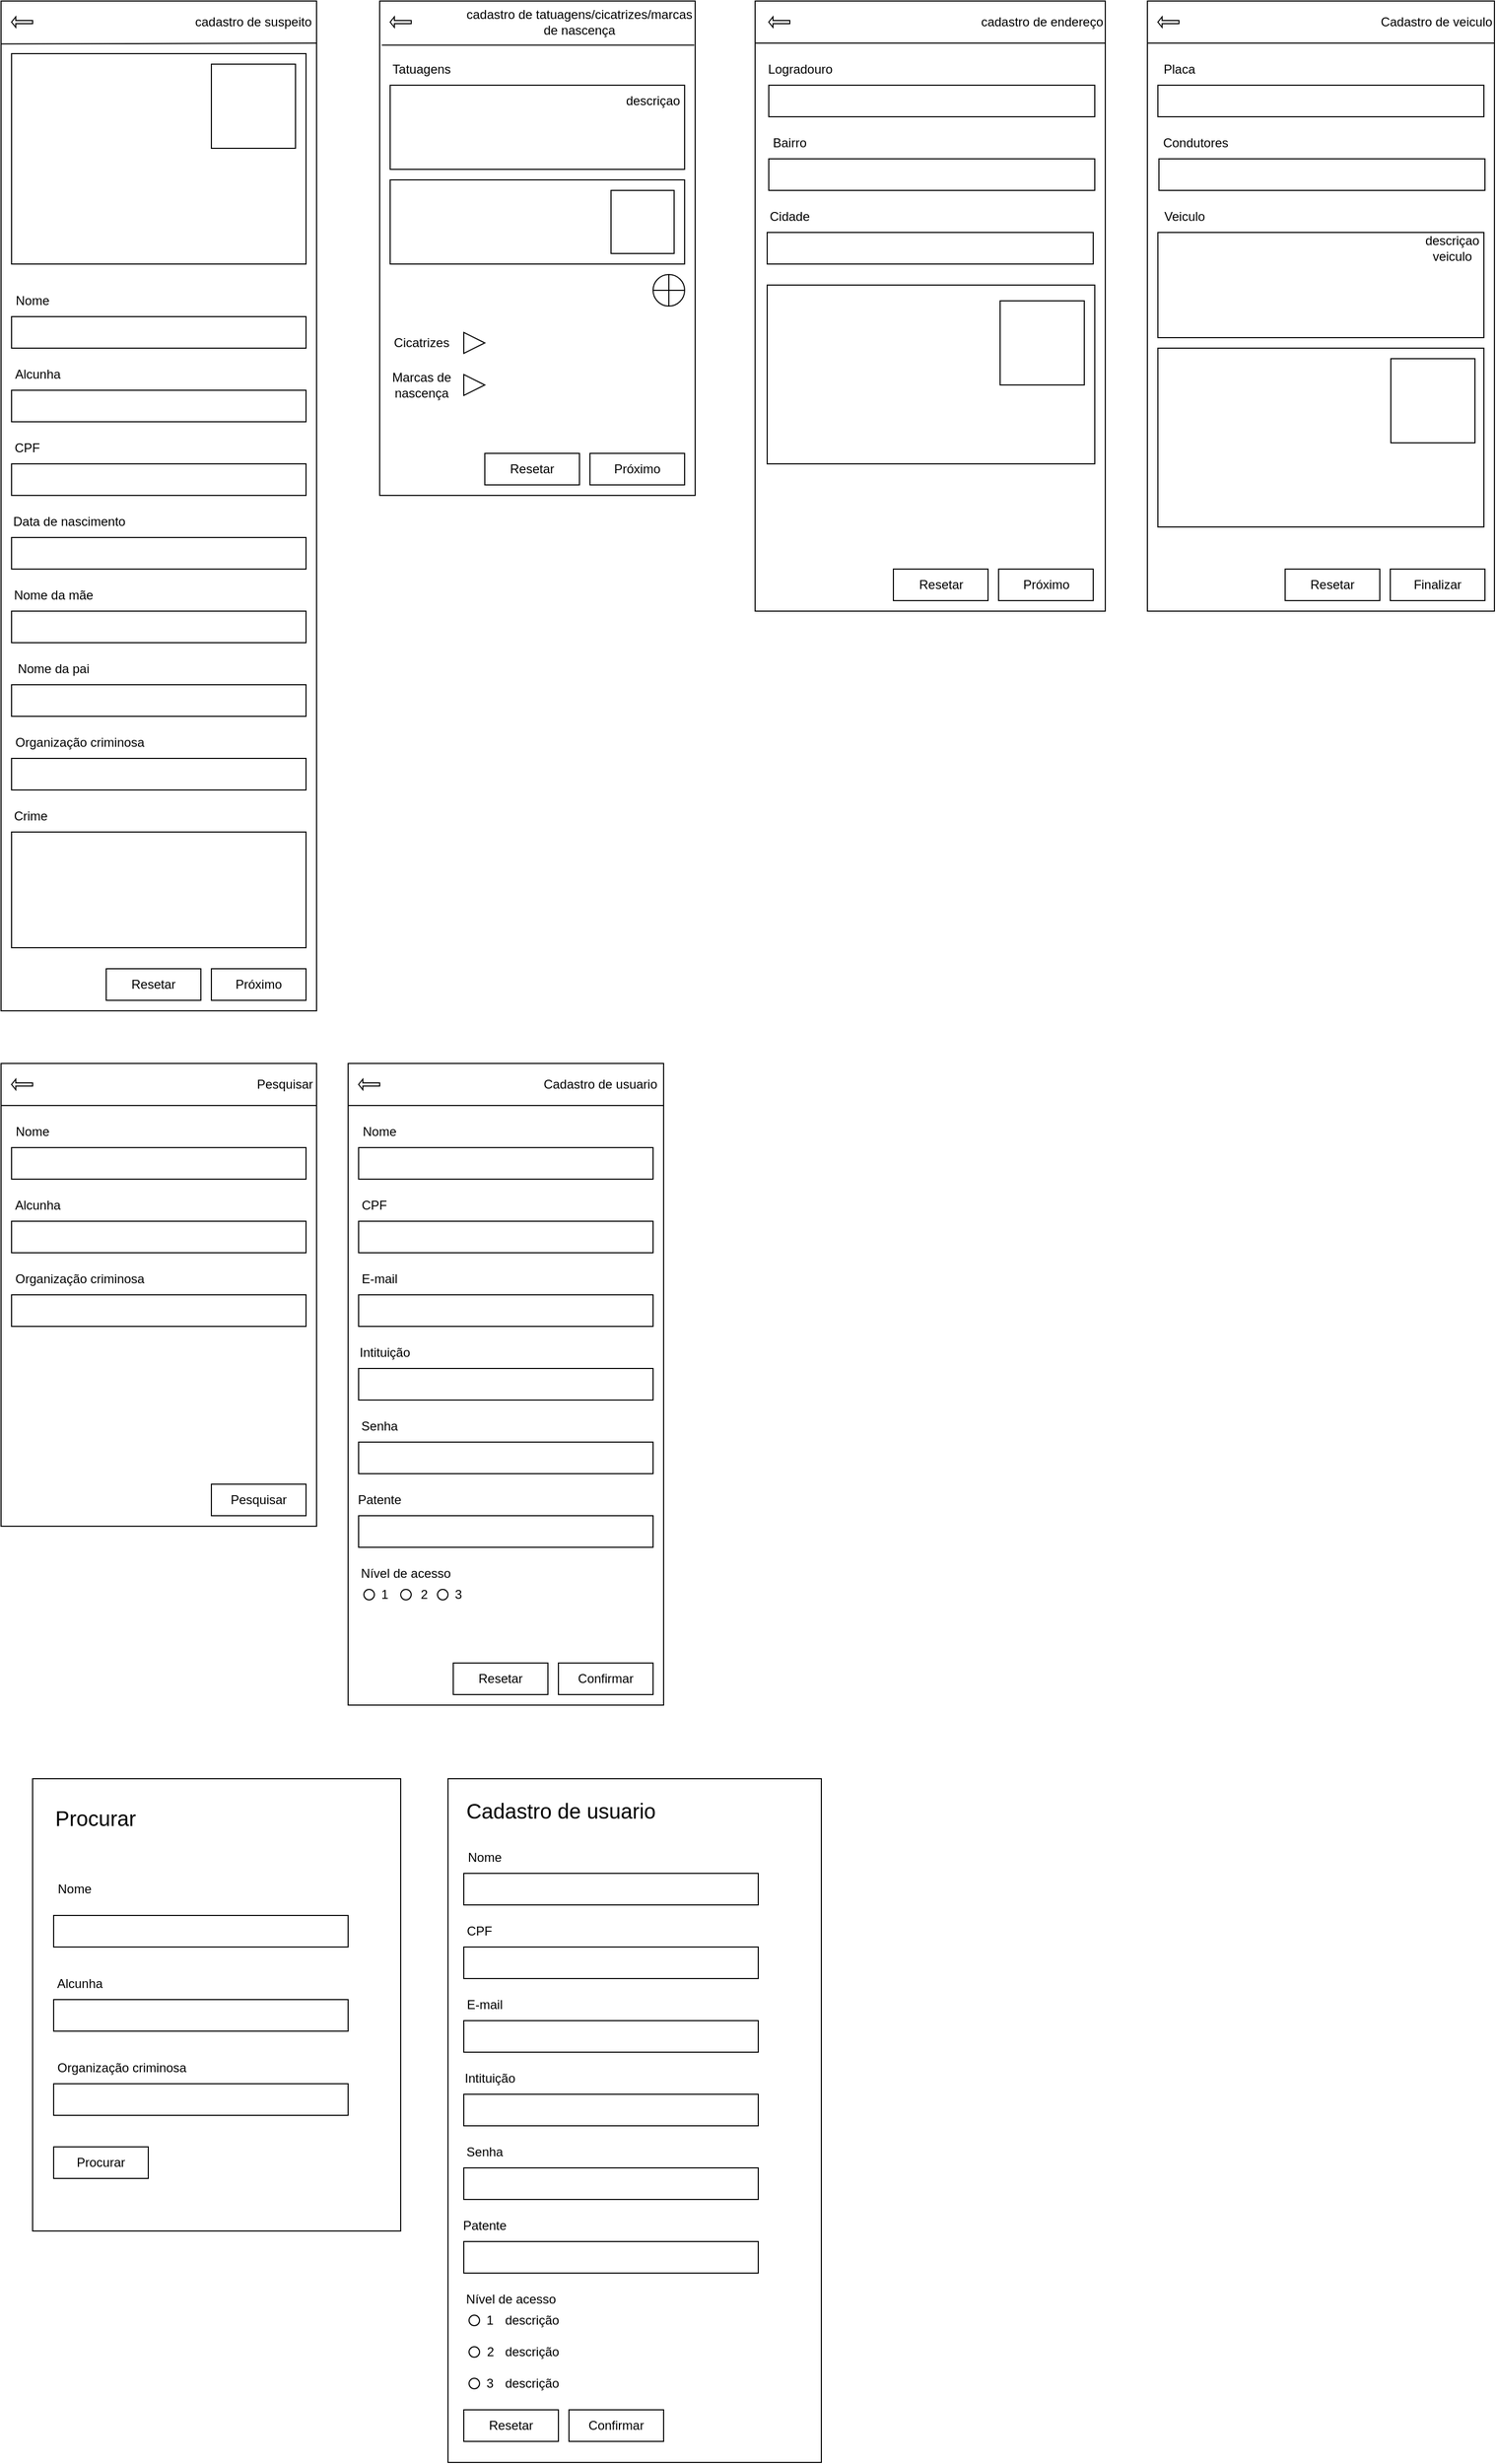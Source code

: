 <mxfile version="25.0.3">
  <diagram name="Página-1" id="T0Aa-xzfGWM8AjUR7KLx">
    <mxGraphModel dx="825" dy="424" grid="1" gridSize="10" guides="1" tooltips="1" connect="1" arrows="1" fold="1" page="1" pageScale="1" pageWidth="827" pageHeight="1169" math="0" shadow="0">
      <root>
        <mxCell id="0" />
        <mxCell id="1" parent="0" />
        <mxCell id="lVhLBTLFJoJ6iLnMIv4T-1" value="" style="rounded=0;whiteSpace=wrap;html=1;" parent="1" vertex="1">
          <mxGeometry x="110" y="40" width="300" height="960" as="geometry" />
        </mxCell>
        <mxCell id="lVhLBTLFJoJ6iLnMIv4T-2" value="cadastro de suspeito" style="text;html=1;align=center;verticalAlign=middle;whiteSpace=wrap;rounded=0;" parent="1" vertex="1">
          <mxGeometry x="290" y="40" width="120" height="40" as="geometry" />
        </mxCell>
        <mxCell id="lVhLBTLFJoJ6iLnMIv4T-5" value="" style="endArrow=none;html=1;rounded=0;entryX=1.003;entryY=0.081;entryDx=0;entryDy=0;entryPerimeter=0;exitX=0.001;exitY=0.082;exitDx=0;exitDy=0;exitPerimeter=0;" parent="1" edge="1">
          <mxGeometry width="50" height="50" relative="1" as="geometry">
            <mxPoint x="110.0" y="80.8" as="sourcePoint" />
            <mxPoint x="410.6" y="80.0" as="targetPoint" />
          </mxGeometry>
        </mxCell>
        <mxCell id="lVhLBTLFJoJ6iLnMIv4T-7" value="" style="shape=singleArrow;direction=west;whiteSpace=wrap;html=1;" parent="1" vertex="1">
          <mxGeometry x="120" y="55" width="20" height="10" as="geometry" />
        </mxCell>
        <mxCell id="lVhLBTLFJoJ6iLnMIv4T-8" value="Nome" style="text;html=1;align=center;verticalAlign=middle;whiteSpace=wrap;rounded=0;" parent="1" vertex="1">
          <mxGeometry x="120" y="310" width="40" height="30" as="geometry" />
        </mxCell>
        <mxCell id="lVhLBTLFJoJ6iLnMIv4T-10" value="" style="rounded=0;whiteSpace=wrap;html=1;" parent="1" vertex="1">
          <mxGeometry x="120" y="410" width="280" height="30" as="geometry" />
        </mxCell>
        <mxCell id="lVhLBTLFJoJ6iLnMIv4T-11" value="Alcunha" style="text;html=1;align=center;verticalAlign=middle;whiteSpace=wrap;rounded=0;" parent="1" vertex="1">
          <mxGeometry x="120" y="380" width="50" height="30" as="geometry" />
        </mxCell>
        <mxCell id="lVhLBTLFJoJ6iLnMIv4T-12" value="" style="rounded=0;whiteSpace=wrap;html=1;" parent="1" vertex="1">
          <mxGeometry x="120" y="90" width="280" height="200" as="geometry" />
        </mxCell>
        <mxCell id="lVhLBTLFJoJ6iLnMIv4T-16" value="" style="whiteSpace=wrap;html=1;aspect=fixed;" parent="1" vertex="1">
          <mxGeometry x="310" y="100" width="80" height="80" as="geometry" />
        </mxCell>
        <mxCell id="lVhLBTLFJoJ6iLnMIv4T-17" value="" style="rounded=0;whiteSpace=wrap;html=1;" parent="1" vertex="1">
          <mxGeometry x="120" y="340" width="280" height="30" as="geometry" />
        </mxCell>
        <mxCell id="lVhLBTLFJoJ6iLnMIv4T-18" value="CPF" style="text;html=1;align=center;verticalAlign=middle;whiteSpace=wrap;rounded=0;" parent="1" vertex="1">
          <mxGeometry x="120" y="450" width="30" height="30" as="geometry" />
        </mxCell>
        <mxCell id="lVhLBTLFJoJ6iLnMIv4T-19" value="" style="rounded=0;whiteSpace=wrap;html=1;" parent="1" vertex="1">
          <mxGeometry x="120" y="480" width="280" height="30" as="geometry" />
        </mxCell>
        <mxCell id="lVhLBTLFJoJ6iLnMIv4T-20" value="Data de nascimento" style="text;html=1;align=center;verticalAlign=middle;whiteSpace=wrap;rounded=0;" parent="1" vertex="1">
          <mxGeometry x="120" y="520" width="110" height="30" as="geometry" />
        </mxCell>
        <mxCell id="lVhLBTLFJoJ6iLnMIv4T-21" value="" style="rounded=0;whiteSpace=wrap;html=1;" parent="1" vertex="1">
          <mxGeometry x="120" y="550" width="280" height="30" as="geometry" />
        </mxCell>
        <mxCell id="lVhLBTLFJoJ6iLnMIv4T-22" value="Nome da mãe" style="text;html=1;align=center;verticalAlign=middle;whiteSpace=wrap;rounded=0;" parent="1" vertex="1">
          <mxGeometry x="120" y="590" width="80" height="30" as="geometry" />
        </mxCell>
        <mxCell id="lVhLBTLFJoJ6iLnMIv4T-23" value="" style="rounded=0;whiteSpace=wrap;html=1;" parent="1" vertex="1">
          <mxGeometry x="120" y="620" width="280" height="30" as="geometry" />
        </mxCell>
        <mxCell id="lVhLBTLFJoJ6iLnMIv4T-24" value="Nome da pai" style="text;html=1;align=center;verticalAlign=middle;whiteSpace=wrap;rounded=0;" parent="1" vertex="1">
          <mxGeometry x="120" y="660" width="80" height="30" as="geometry" />
        </mxCell>
        <mxCell id="lVhLBTLFJoJ6iLnMIv4T-25" value="" style="rounded=0;whiteSpace=wrap;html=1;" parent="1" vertex="1">
          <mxGeometry x="120" y="690" width="280" height="30" as="geometry" />
        </mxCell>
        <mxCell id="lVhLBTLFJoJ6iLnMIv4T-26" value="Organização criminosa" style="text;html=1;align=center;verticalAlign=middle;whiteSpace=wrap;rounded=0;" parent="1" vertex="1">
          <mxGeometry x="120" y="730" width="130" height="30" as="geometry" />
        </mxCell>
        <mxCell id="lVhLBTLFJoJ6iLnMIv4T-27" value="" style="rounded=0;whiteSpace=wrap;html=1;" parent="1" vertex="1">
          <mxGeometry x="120" y="760" width="280" height="30" as="geometry" />
        </mxCell>
        <mxCell id="lVhLBTLFJoJ6iLnMIv4T-28" value="Crime&amp;nbsp;" style="text;html=1;align=center;verticalAlign=middle;whiteSpace=wrap;rounded=0;" parent="1" vertex="1">
          <mxGeometry x="120" y="800" width="40" height="30" as="geometry" />
        </mxCell>
        <mxCell id="lVhLBTLFJoJ6iLnMIv4T-29" value="" style="rounded=0;whiteSpace=wrap;html=1;" parent="1" vertex="1">
          <mxGeometry x="120" y="830" width="280" height="110" as="geometry" />
        </mxCell>
        <mxCell id="lVhLBTLFJoJ6iLnMIv4T-30" value="Próximo" style="rounded=0;whiteSpace=wrap;html=1;" parent="1" vertex="1">
          <mxGeometry x="310" y="960" width="90" height="30" as="geometry" />
        </mxCell>
        <mxCell id="lVhLBTLFJoJ6iLnMIv4T-31" value="Resetar" style="rounded=0;whiteSpace=wrap;html=1;" parent="1" vertex="1">
          <mxGeometry x="210" y="960" width="90" height="30" as="geometry" />
        </mxCell>
        <mxCell id="lVhLBTLFJoJ6iLnMIv4T-32" value="" style="rounded=0;whiteSpace=wrap;html=1;" parent="1" vertex="1">
          <mxGeometry x="470" y="40" width="300" height="470" as="geometry" />
        </mxCell>
        <mxCell id="lVhLBTLFJoJ6iLnMIv4T-33" value="" style="endArrow=none;html=1;rounded=0;entryX=0.997;entryY=0.089;entryDx=0;entryDy=0;exitX=0.007;exitY=0.089;exitDx=0;exitDy=0;exitPerimeter=0;entryPerimeter=0;" parent="1" source="lVhLBTLFJoJ6iLnMIv4T-32" target="lVhLBTLFJoJ6iLnMIv4T-32" edge="1">
          <mxGeometry width="50" height="50" relative="1" as="geometry">
            <mxPoint x="470" y="78" as="sourcePoint" />
            <mxPoint x="720" y="80" as="targetPoint" />
          </mxGeometry>
        </mxCell>
        <mxCell id="lVhLBTLFJoJ6iLnMIv4T-34" value="" style="shape=singleArrow;direction=west;whiteSpace=wrap;html=1;" parent="1" vertex="1">
          <mxGeometry x="480" y="55" width="20" height="10" as="geometry" />
        </mxCell>
        <mxCell id="lVhLBTLFJoJ6iLnMIv4T-35" value="cadastro de tatuagens/cicatrizes/marcas de nascença" style="text;html=1;align=center;verticalAlign=middle;whiteSpace=wrap;rounded=0;" parent="1" vertex="1">
          <mxGeometry x="550" y="40" width="220" height="40" as="geometry" />
        </mxCell>
        <mxCell id="lVhLBTLFJoJ6iLnMIv4T-37" value="Tatuagens" style="text;html=1;align=center;verticalAlign=middle;whiteSpace=wrap;rounded=0;" parent="1" vertex="1">
          <mxGeometry x="480" y="90" width="60" height="30" as="geometry" />
        </mxCell>
        <mxCell id="lVhLBTLFJoJ6iLnMIv4T-38" value="" style="rounded=0;whiteSpace=wrap;html=1;" parent="1" vertex="1">
          <mxGeometry x="480" y="120" width="280" height="80" as="geometry" />
        </mxCell>
        <mxCell id="lVhLBTLFJoJ6iLnMIv4T-40" value="Cicatrizes" style="text;html=1;align=center;verticalAlign=middle;whiteSpace=wrap;rounded=0;" parent="1" vertex="1">
          <mxGeometry x="480" y="350" width="60" height="30" as="geometry" />
        </mxCell>
        <mxCell id="lVhLBTLFJoJ6iLnMIv4T-41" value="Marcas de nascença" style="text;html=1;align=center;verticalAlign=middle;whiteSpace=wrap;rounded=0;" parent="1" vertex="1">
          <mxGeometry x="480" y="390" width="60" height="30" as="geometry" />
        </mxCell>
        <mxCell id="lVhLBTLFJoJ6iLnMIv4T-42" value="" style="rounded=0;whiteSpace=wrap;html=1;" parent="1" vertex="1">
          <mxGeometry x="480" y="210" width="280" height="80" as="geometry" />
        </mxCell>
        <mxCell id="lVhLBTLFJoJ6iLnMIv4T-43" value="" style="whiteSpace=wrap;html=1;aspect=fixed;" parent="1" vertex="1">
          <mxGeometry x="690" y="220" width="60" height="60" as="geometry" />
        </mxCell>
        <mxCell id="lVhLBTLFJoJ6iLnMIv4T-44" value="" style="verticalLabelPosition=bottom;verticalAlign=top;html=1;shape=mxgraph.flowchart.summing_function;" parent="1" vertex="1">
          <mxGeometry x="730" y="300" width="30" height="30" as="geometry" />
        </mxCell>
        <mxCell id="lVhLBTLFJoJ6iLnMIv4T-45" value="" style="html=1;shadow=0;dashed=0;align=center;verticalAlign=middle;shape=mxgraph.arrows2.arrow;dy=0.6;dx=40;notch=0;" parent="1" vertex="1">
          <mxGeometry x="550" y="355" width="20" height="20" as="geometry" />
        </mxCell>
        <mxCell id="lVhLBTLFJoJ6iLnMIv4T-46" value="" style="html=1;shadow=0;dashed=0;align=center;verticalAlign=middle;shape=mxgraph.arrows2.arrow;dy=0.6;dx=40;notch=0;" parent="1" vertex="1">
          <mxGeometry x="550" y="395" width="20" height="20" as="geometry" />
        </mxCell>
        <mxCell id="POWUhBCDT8RYHVwwRuCh-1" value="" style="rounded=0;whiteSpace=wrap;html=1;" parent="1" vertex="1">
          <mxGeometry x="827" y="40" width="333" height="580" as="geometry" />
        </mxCell>
        <mxCell id="POWUhBCDT8RYHVwwRuCh-2" value="" style="rounded=0;whiteSpace=wrap;html=1;" parent="1" vertex="1">
          <mxGeometry x="827" y="40" width="333" height="40" as="geometry" />
        </mxCell>
        <mxCell id="POWUhBCDT8RYHVwwRuCh-3" value="" style="shape=singleArrow;direction=west;whiteSpace=wrap;html=1;" parent="1" vertex="1">
          <mxGeometry x="840" y="55" width="20" height="10" as="geometry" />
        </mxCell>
        <mxCell id="POWUhBCDT8RYHVwwRuCh-4" value="cadastro de endereço" style="text;html=1;align=center;verticalAlign=middle;whiteSpace=wrap;rounded=0;" parent="1" vertex="1">
          <mxGeometry x="1040" y="40" width="120" height="40" as="geometry" />
        </mxCell>
        <mxCell id="POWUhBCDT8RYHVwwRuCh-5" value="" style="rounded=0;whiteSpace=wrap;html=1;" parent="1" vertex="1">
          <mxGeometry x="840" y="120" width="310" height="30" as="geometry" />
        </mxCell>
        <mxCell id="POWUhBCDT8RYHVwwRuCh-6" value="Logradouro" style="text;html=1;align=center;verticalAlign=middle;whiteSpace=wrap;rounded=0;" parent="1" vertex="1">
          <mxGeometry x="840" y="90" width="60" height="30" as="geometry" />
        </mxCell>
        <mxCell id="POWUhBCDT8RYHVwwRuCh-8" value="Bairro" style="text;html=1;align=center;verticalAlign=middle;whiteSpace=wrap;rounded=0;" parent="1" vertex="1">
          <mxGeometry x="840" y="160" width="40" height="30" as="geometry" />
        </mxCell>
        <mxCell id="POWUhBCDT8RYHVwwRuCh-9" value="" style="rounded=0;whiteSpace=wrap;html=1;" parent="1" vertex="1">
          <mxGeometry x="840" y="190" width="310" height="30" as="geometry" />
        </mxCell>
        <mxCell id="POWUhBCDT8RYHVwwRuCh-10" value="" style="rounded=0;whiteSpace=wrap;html=1;" parent="1" vertex="1">
          <mxGeometry x="838.5" y="260" width="310" height="30" as="geometry" />
        </mxCell>
        <mxCell id="POWUhBCDT8RYHVwwRuCh-11" value="Cidade" style="text;html=1;align=center;verticalAlign=middle;whiteSpace=wrap;rounded=0;" parent="1" vertex="1">
          <mxGeometry x="840" y="230" width="40" height="30" as="geometry" />
        </mxCell>
        <mxCell id="POWUhBCDT8RYHVwwRuCh-12" value="" style="rounded=0;whiteSpace=wrap;html=1;" parent="1" vertex="1">
          <mxGeometry x="838.5" y="310" width="311.5" height="170" as="geometry" />
        </mxCell>
        <mxCell id="POWUhBCDT8RYHVwwRuCh-13" value="" style="whiteSpace=wrap;html=1;aspect=fixed;" parent="1" vertex="1">
          <mxGeometry x="1060" y="325" width="80" height="80" as="geometry" />
        </mxCell>
        <mxCell id="POWUhBCDT8RYHVwwRuCh-14" value="Próximo" style="rounded=0;whiteSpace=wrap;html=1;" parent="1" vertex="1">
          <mxGeometry x="670" y="470" width="90" height="30" as="geometry" />
        </mxCell>
        <mxCell id="POWUhBCDT8RYHVwwRuCh-15" value="Resetar" style="rounded=0;whiteSpace=wrap;html=1;" parent="1" vertex="1">
          <mxGeometry x="570" y="470" width="90" height="30" as="geometry" />
        </mxCell>
        <mxCell id="POWUhBCDT8RYHVwwRuCh-16" value="Próximo" style="rounded=0;whiteSpace=wrap;html=1;" parent="1" vertex="1">
          <mxGeometry x="1058.5" y="580" width="90" height="30" as="geometry" />
        </mxCell>
        <mxCell id="POWUhBCDT8RYHVwwRuCh-17" value="Resetar" style="rounded=0;whiteSpace=wrap;html=1;" parent="1" vertex="1">
          <mxGeometry x="958.5" y="580" width="90" height="30" as="geometry" />
        </mxCell>
        <mxCell id="POWUhBCDT8RYHVwwRuCh-18" value="descriçao" style="text;html=1;align=center;verticalAlign=middle;whiteSpace=wrap;rounded=0;" parent="1" vertex="1">
          <mxGeometry x="700" y="120" width="60" height="30" as="geometry" />
        </mxCell>
        <mxCell id="POWUhBCDT8RYHVwwRuCh-19" value="" style="rounded=0;whiteSpace=wrap;html=1;" parent="1" vertex="1">
          <mxGeometry x="1200" y="40" width="330" height="580" as="geometry" />
        </mxCell>
        <mxCell id="POWUhBCDT8RYHVwwRuCh-20" value="" style="rounded=0;whiteSpace=wrap;html=1;" parent="1" vertex="1">
          <mxGeometry x="1200" y="40" width="330" height="40" as="geometry" />
        </mxCell>
        <mxCell id="POWUhBCDT8RYHVwwRuCh-21" value="" style="shape=singleArrow;direction=west;whiteSpace=wrap;html=1;" parent="1" vertex="1">
          <mxGeometry x="1210" y="55" width="20" height="10" as="geometry" />
        </mxCell>
        <mxCell id="POWUhBCDT8RYHVwwRuCh-22" value="Cadastro de veiculo" style="text;html=1;align=center;verticalAlign=middle;whiteSpace=wrap;rounded=0;" parent="1" vertex="1">
          <mxGeometry x="1420" y="40" width="110" height="40" as="geometry" />
        </mxCell>
        <mxCell id="POWUhBCDT8RYHVwwRuCh-23" value="" style="rounded=0;whiteSpace=wrap;html=1;" parent="1" vertex="1">
          <mxGeometry x="1210" y="120" width="310" height="30" as="geometry" />
        </mxCell>
        <mxCell id="POWUhBCDT8RYHVwwRuCh-24" value="Placa" style="text;html=1;align=center;verticalAlign=middle;whiteSpace=wrap;rounded=0;" parent="1" vertex="1">
          <mxGeometry x="1211" y="90" width="39" height="30" as="geometry" />
        </mxCell>
        <mxCell id="POWUhBCDT8RYHVwwRuCh-25" value="" style="rounded=0;whiteSpace=wrap;html=1;" parent="1" vertex="1">
          <mxGeometry x="1211" y="190" width="310" height="30" as="geometry" />
        </mxCell>
        <mxCell id="POWUhBCDT8RYHVwwRuCh-26" value="Condutores" style="text;html=1;align=center;verticalAlign=middle;whiteSpace=wrap;rounded=0;" parent="1" vertex="1">
          <mxGeometry x="1212" y="160" width="68" height="30" as="geometry" />
        </mxCell>
        <mxCell id="POWUhBCDT8RYHVwwRuCh-27" value="" style="rounded=0;whiteSpace=wrap;html=1;" parent="1" vertex="1">
          <mxGeometry x="1210" y="260" width="310" height="100" as="geometry" />
        </mxCell>
        <mxCell id="POWUhBCDT8RYHVwwRuCh-28" value="Veiculo" style="text;html=1;align=center;verticalAlign=middle;whiteSpace=wrap;rounded=0;" parent="1" vertex="1">
          <mxGeometry x="1211" y="230" width="49" height="30" as="geometry" />
        </mxCell>
        <mxCell id="POWUhBCDT8RYHVwwRuCh-29" value="descriçao veiculo" style="text;html=1;align=center;verticalAlign=middle;whiteSpace=wrap;rounded=0;" parent="1" vertex="1">
          <mxGeometry x="1460" y="260" width="60" height="30" as="geometry" />
        </mxCell>
        <mxCell id="POWUhBCDT8RYHVwwRuCh-30" value="" style="rounded=0;whiteSpace=wrap;html=1;" parent="1" vertex="1">
          <mxGeometry x="1210" y="370" width="310" height="170" as="geometry" />
        </mxCell>
        <mxCell id="POWUhBCDT8RYHVwwRuCh-31" value="" style="whiteSpace=wrap;html=1;aspect=fixed;" parent="1" vertex="1">
          <mxGeometry x="1431.5" y="380" width="80" height="80" as="geometry" />
        </mxCell>
        <mxCell id="POWUhBCDT8RYHVwwRuCh-32" value="Finalizar" style="rounded=0;whiteSpace=wrap;html=1;" parent="1" vertex="1">
          <mxGeometry x="1431" y="580" width="90" height="30" as="geometry" />
        </mxCell>
        <mxCell id="POWUhBCDT8RYHVwwRuCh-33" value="Resetar" style="rounded=0;whiteSpace=wrap;html=1;" parent="1" vertex="1">
          <mxGeometry x="1331" y="580" width="90" height="30" as="geometry" />
        </mxCell>
        <mxCell id="POWUhBCDT8RYHVwwRuCh-34" value="" style="rounded=0;whiteSpace=wrap;html=1;" parent="1" vertex="1">
          <mxGeometry x="110" y="1050" width="300" height="440" as="geometry" />
        </mxCell>
        <mxCell id="POWUhBCDT8RYHVwwRuCh-35" value="" style="rounded=0;whiteSpace=wrap;html=1;" parent="1" vertex="1">
          <mxGeometry x="110" y="1050" width="300" height="40" as="geometry" />
        </mxCell>
        <mxCell id="POWUhBCDT8RYHVwwRuCh-36" value="" style="shape=singleArrow;direction=west;whiteSpace=wrap;html=1;" parent="1" vertex="1">
          <mxGeometry x="120" y="1065" width="20" height="10" as="geometry" />
        </mxCell>
        <mxCell id="POWUhBCDT8RYHVwwRuCh-37" value="Pesquisar" style="text;html=1;align=center;verticalAlign=middle;whiteSpace=wrap;rounded=0;" parent="1" vertex="1">
          <mxGeometry x="350" y="1050" width="60" height="40" as="geometry" />
        </mxCell>
        <mxCell id="POWUhBCDT8RYHVwwRuCh-38" value="Nome" style="text;html=1;align=center;verticalAlign=middle;whiteSpace=wrap;rounded=0;" parent="1" vertex="1">
          <mxGeometry x="120" y="1100" width="40" height="30" as="geometry" />
        </mxCell>
        <mxCell id="POWUhBCDT8RYHVwwRuCh-39" value="" style="rounded=0;whiteSpace=wrap;html=1;" parent="1" vertex="1">
          <mxGeometry x="120" y="1200" width="280" height="30" as="geometry" />
        </mxCell>
        <mxCell id="POWUhBCDT8RYHVwwRuCh-40" value="Alcunha" style="text;html=1;align=center;verticalAlign=middle;whiteSpace=wrap;rounded=0;" parent="1" vertex="1">
          <mxGeometry x="120" y="1170" width="50" height="30" as="geometry" />
        </mxCell>
        <mxCell id="POWUhBCDT8RYHVwwRuCh-41" value="" style="rounded=0;whiteSpace=wrap;html=1;" parent="1" vertex="1">
          <mxGeometry x="120" y="1130" width="280" height="30" as="geometry" />
        </mxCell>
        <mxCell id="POWUhBCDT8RYHVwwRuCh-42" value="" style="rounded=0;whiteSpace=wrap;html=1;" parent="1" vertex="1">
          <mxGeometry x="120" y="1270" width="280" height="30" as="geometry" />
        </mxCell>
        <mxCell id="POWUhBCDT8RYHVwwRuCh-43" value="Organização criminosa" style="text;html=1;align=center;verticalAlign=middle;whiteSpace=wrap;rounded=0;" parent="1" vertex="1">
          <mxGeometry x="120" y="1240" width="130" height="30" as="geometry" />
        </mxCell>
        <mxCell id="POWUhBCDT8RYHVwwRuCh-44" value="Pesquisar" style="rounded=0;whiteSpace=wrap;html=1;" parent="1" vertex="1">
          <mxGeometry x="310" y="1450" width="90" height="30" as="geometry" />
        </mxCell>
        <mxCell id="POWUhBCDT8RYHVwwRuCh-45" value="" style="rounded=0;whiteSpace=wrap;html=1;" parent="1" vertex="1">
          <mxGeometry x="440" y="1050" width="300" height="610" as="geometry" />
        </mxCell>
        <mxCell id="POWUhBCDT8RYHVwwRuCh-46" value="" style="rounded=0;whiteSpace=wrap;html=1;" parent="1" vertex="1">
          <mxGeometry x="440" y="1050" width="300" height="40" as="geometry" />
        </mxCell>
        <mxCell id="POWUhBCDT8RYHVwwRuCh-47" value="" style="shape=singleArrow;direction=west;whiteSpace=wrap;html=1;" parent="1" vertex="1">
          <mxGeometry x="450" y="1065" width="20" height="10" as="geometry" />
        </mxCell>
        <mxCell id="POWUhBCDT8RYHVwwRuCh-48" value="Cadastro de usuario" style="text;html=1;align=center;verticalAlign=middle;whiteSpace=wrap;rounded=0;" parent="1" vertex="1">
          <mxGeometry x="620" y="1050" width="120" height="40" as="geometry" />
        </mxCell>
        <mxCell id="POWUhBCDT8RYHVwwRuCh-49" value="Nome" style="text;html=1;align=center;verticalAlign=middle;whiteSpace=wrap;rounded=0;" parent="1" vertex="1">
          <mxGeometry x="450" y="1100" width="40" height="30" as="geometry" />
        </mxCell>
        <mxCell id="POWUhBCDT8RYHVwwRuCh-50" value="" style="rounded=0;whiteSpace=wrap;html=1;" parent="1" vertex="1">
          <mxGeometry x="450" y="1200" width="280" height="30" as="geometry" />
        </mxCell>
        <mxCell id="POWUhBCDT8RYHVwwRuCh-51" value="CPF" style="text;html=1;align=center;verticalAlign=middle;whiteSpace=wrap;rounded=0;" parent="1" vertex="1">
          <mxGeometry x="450" y="1170" width="30" height="30" as="geometry" />
        </mxCell>
        <mxCell id="POWUhBCDT8RYHVwwRuCh-52" value="" style="rounded=0;whiteSpace=wrap;html=1;" parent="1" vertex="1">
          <mxGeometry x="450" y="1130" width="280" height="30" as="geometry" />
        </mxCell>
        <mxCell id="POWUhBCDT8RYHVwwRuCh-53" value="" style="rounded=0;whiteSpace=wrap;html=1;" parent="1" vertex="1">
          <mxGeometry x="450" y="1270" width="280" height="30" as="geometry" />
        </mxCell>
        <mxCell id="POWUhBCDT8RYHVwwRuCh-54" value="E-mail" style="text;html=1;align=center;verticalAlign=middle;whiteSpace=wrap;rounded=0;" parent="1" vertex="1">
          <mxGeometry x="450" y="1240" width="40" height="30" as="geometry" />
        </mxCell>
        <mxCell id="POWUhBCDT8RYHVwwRuCh-55" value="Confirmar" style="rounded=0;whiteSpace=wrap;html=1;" parent="1" vertex="1">
          <mxGeometry x="640" y="1620" width="90" height="30" as="geometry" />
        </mxCell>
        <mxCell id="POWUhBCDT8RYHVwwRuCh-56" value="Intituição" style="text;html=1;align=center;verticalAlign=middle;whiteSpace=wrap;rounded=0;" parent="1" vertex="1">
          <mxGeometry x="450" y="1310" width="50" height="30" as="geometry" />
        </mxCell>
        <mxCell id="POWUhBCDT8RYHVwwRuCh-57" value="" style="rounded=0;whiteSpace=wrap;html=1;" parent="1" vertex="1">
          <mxGeometry x="450" y="1340" width="280" height="30" as="geometry" />
        </mxCell>
        <mxCell id="POWUhBCDT8RYHVwwRuCh-58" value="Senha" style="text;html=1;align=center;verticalAlign=middle;whiteSpace=wrap;rounded=0;" parent="1" vertex="1">
          <mxGeometry x="450" y="1380" width="40" height="30" as="geometry" />
        </mxCell>
        <mxCell id="POWUhBCDT8RYHVwwRuCh-59" value="" style="rounded=0;whiteSpace=wrap;html=1;" parent="1" vertex="1">
          <mxGeometry x="450" y="1410" width="280" height="30" as="geometry" />
        </mxCell>
        <mxCell id="POWUhBCDT8RYHVwwRuCh-60" value="Patente" style="text;html=1;align=center;verticalAlign=middle;whiteSpace=wrap;rounded=0;" parent="1" vertex="1">
          <mxGeometry x="450" y="1450" width="40" height="30" as="geometry" />
        </mxCell>
        <mxCell id="POWUhBCDT8RYHVwwRuCh-61" value="" style="rounded=0;whiteSpace=wrap;html=1;" parent="1" vertex="1">
          <mxGeometry x="450" y="1480" width="280" height="30" as="geometry" />
        </mxCell>
        <mxCell id="POWUhBCDT8RYHVwwRuCh-62" value="Nível de acesso" style="text;html=1;align=center;verticalAlign=middle;whiteSpace=wrap;rounded=0;" parent="1" vertex="1">
          <mxGeometry x="450" y="1520" width="90" height="30" as="geometry" />
        </mxCell>
        <mxCell id="POWUhBCDT8RYHVwwRuCh-63" value="" style="ellipse;whiteSpace=wrap;html=1;aspect=fixed;" parent="1" vertex="1">
          <mxGeometry x="455" y="1550" width="10" height="10" as="geometry" />
        </mxCell>
        <mxCell id="POWUhBCDT8RYHVwwRuCh-65" value="1" style="text;html=1;align=center;verticalAlign=middle;whiteSpace=wrap;rounded=0;" parent="1" vertex="1">
          <mxGeometry x="470" y="1550" width="10" height="10" as="geometry" />
        </mxCell>
        <mxCell id="POWUhBCDT8RYHVwwRuCh-69" value="" style="ellipse;whiteSpace=wrap;html=1;aspect=fixed;" parent="1" vertex="1">
          <mxGeometry x="490" y="1550" width="10" height="10" as="geometry" />
        </mxCell>
        <mxCell id="POWUhBCDT8RYHVwwRuCh-70" value="2" style="text;html=1;align=center;verticalAlign=middle;whiteSpace=wrap;rounded=0;" parent="1" vertex="1">
          <mxGeometry x="510" y="1550" width="5" height="10" as="geometry" />
        </mxCell>
        <mxCell id="POWUhBCDT8RYHVwwRuCh-71" value="" style="ellipse;whiteSpace=wrap;html=1;aspect=fixed;" parent="1" vertex="1">
          <mxGeometry x="525" y="1550" width="10" height="10" as="geometry" />
        </mxCell>
        <mxCell id="POWUhBCDT8RYHVwwRuCh-72" value="3" style="text;html=1;align=center;verticalAlign=middle;whiteSpace=wrap;rounded=0;" parent="1" vertex="1">
          <mxGeometry x="540" y="1550" width="10" height="10" as="geometry" />
        </mxCell>
        <mxCell id="lkIyx2rpp1lNwBIPfXFg-19" value="" style="rounded=0;whiteSpace=wrap;html=1;" vertex="1" parent="1">
          <mxGeometry x="140" y="1730" width="350" height="430" as="geometry" />
        </mxCell>
        <mxCell id="lkIyx2rpp1lNwBIPfXFg-20" value="Nome" style="text;html=1;align=center;verticalAlign=middle;whiteSpace=wrap;rounded=0;" vertex="1" parent="1">
          <mxGeometry x="160" y="1820" width="40" height="30" as="geometry" />
        </mxCell>
        <mxCell id="lkIyx2rpp1lNwBIPfXFg-21" value="" style="rounded=0;whiteSpace=wrap;html=1;" vertex="1" parent="1">
          <mxGeometry x="160" y="1940" width="280" height="30" as="geometry" />
        </mxCell>
        <mxCell id="lkIyx2rpp1lNwBIPfXFg-22" value="Alcunha" style="text;html=1;align=center;verticalAlign=middle;whiteSpace=wrap;rounded=0;" vertex="1" parent="1">
          <mxGeometry x="160" y="1910" width="50" height="30" as="geometry" />
        </mxCell>
        <mxCell id="lkIyx2rpp1lNwBIPfXFg-23" value="" style="rounded=0;whiteSpace=wrap;html=1;" vertex="1" parent="1">
          <mxGeometry x="160" y="1860" width="280" height="30" as="geometry" />
        </mxCell>
        <mxCell id="lkIyx2rpp1lNwBIPfXFg-24" value="" style="rounded=0;whiteSpace=wrap;html=1;" vertex="1" parent="1">
          <mxGeometry x="160" y="2020" width="280" height="30" as="geometry" />
        </mxCell>
        <mxCell id="lkIyx2rpp1lNwBIPfXFg-25" value="Organização criminosa" style="text;html=1;align=center;verticalAlign=middle;whiteSpace=wrap;rounded=0;" vertex="1" parent="1">
          <mxGeometry x="160" y="1990" width="130" height="30" as="geometry" />
        </mxCell>
        <mxCell id="lkIyx2rpp1lNwBIPfXFg-26" value="&lt;font style=&quot;font-size: 20px;&quot;&gt;Procurar&lt;/font&gt;" style="text;html=1;align=center;verticalAlign=middle;whiteSpace=wrap;rounded=0;" vertex="1" parent="1">
          <mxGeometry x="160" y="1754" width="80" height="26" as="geometry" />
        </mxCell>
        <mxCell id="lkIyx2rpp1lNwBIPfXFg-27" value="Procurar" style="rounded=0;whiteSpace=wrap;html=1;" vertex="1" parent="1">
          <mxGeometry x="160" y="2080" width="90" height="30" as="geometry" />
        </mxCell>
        <mxCell id="lkIyx2rpp1lNwBIPfXFg-29" value="" style="rounded=0;whiteSpace=wrap;html=1;" vertex="1" parent="1">
          <mxGeometry x="535" y="1730" width="355" height="650" as="geometry" />
        </mxCell>
        <mxCell id="lkIyx2rpp1lNwBIPfXFg-30" value="&lt;font style=&quot;font-size: 20px;&quot;&gt;Cadastro de usuario&lt;/font&gt;" style="text;html=1;align=center;verticalAlign=middle;whiteSpace=wrap;rounded=0;" vertex="1" parent="1">
          <mxGeometry x="545" y="1740" width="195" height="40" as="geometry" />
        </mxCell>
        <mxCell id="lkIyx2rpp1lNwBIPfXFg-31" value="Nome" style="text;html=1;align=center;verticalAlign=middle;whiteSpace=wrap;rounded=0;" vertex="1" parent="1">
          <mxGeometry x="550" y="1790" width="40" height="30" as="geometry" />
        </mxCell>
        <mxCell id="lkIyx2rpp1lNwBIPfXFg-32" value="" style="rounded=0;whiteSpace=wrap;html=1;" vertex="1" parent="1">
          <mxGeometry x="550" y="1890" width="280" height="30" as="geometry" />
        </mxCell>
        <mxCell id="lkIyx2rpp1lNwBIPfXFg-33" value="CPF" style="text;html=1;align=center;verticalAlign=middle;whiteSpace=wrap;rounded=0;" vertex="1" parent="1">
          <mxGeometry x="550" y="1860" width="30" height="30" as="geometry" />
        </mxCell>
        <mxCell id="lkIyx2rpp1lNwBIPfXFg-34" value="" style="rounded=0;whiteSpace=wrap;html=1;" vertex="1" parent="1">
          <mxGeometry x="550" y="1820" width="280" height="30" as="geometry" />
        </mxCell>
        <mxCell id="lkIyx2rpp1lNwBIPfXFg-35" value="" style="rounded=0;whiteSpace=wrap;html=1;" vertex="1" parent="1">
          <mxGeometry x="550" y="1960" width="280" height="30" as="geometry" />
        </mxCell>
        <mxCell id="lkIyx2rpp1lNwBIPfXFg-36" value="E-mail" style="text;html=1;align=center;verticalAlign=middle;whiteSpace=wrap;rounded=0;" vertex="1" parent="1">
          <mxGeometry x="550" y="1930" width="40" height="30" as="geometry" />
        </mxCell>
        <mxCell id="lkIyx2rpp1lNwBIPfXFg-37" value="Intituição" style="text;html=1;align=center;verticalAlign=middle;whiteSpace=wrap;rounded=0;" vertex="1" parent="1">
          <mxGeometry x="550" y="2000" width="50" height="30" as="geometry" />
        </mxCell>
        <mxCell id="lkIyx2rpp1lNwBIPfXFg-38" value="" style="rounded=0;whiteSpace=wrap;html=1;" vertex="1" parent="1">
          <mxGeometry x="550" y="2030" width="280" height="30" as="geometry" />
        </mxCell>
        <mxCell id="lkIyx2rpp1lNwBIPfXFg-39" value="Senha" style="text;html=1;align=center;verticalAlign=middle;whiteSpace=wrap;rounded=0;" vertex="1" parent="1">
          <mxGeometry x="550" y="2070" width="40" height="30" as="geometry" />
        </mxCell>
        <mxCell id="lkIyx2rpp1lNwBIPfXFg-40" value="" style="rounded=0;whiteSpace=wrap;html=1;" vertex="1" parent="1">
          <mxGeometry x="550" y="2100" width="280" height="30" as="geometry" />
        </mxCell>
        <mxCell id="lkIyx2rpp1lNwBIPfXFg-41" value="Patente" style="text;html=1;align=center;verticalAlign=middle;whiteSpace=wrap;rounded=0;" vertex="1" parent="1">
          <mxGeometry x="550" y="2140" width="40" height="30" as="geometry" />
        </mxCell>
        <mxCell id="lkIyx2rpp1lNwBIPfXFg-42" value="" style="rounded=0;whiteSpace=wrap;html=1;" vertex="1" parent="1">
          <mxGeometry x="550" y="2170" width="280" height="30" as="geometry" />
        </mxCell>
        <mxCell id="lkIyx2rpp1lNwBIPfXFg-43" value="Nível de acesso" style="text;html=1;align=center;verticalAlign=middle;whiteSpace=wrap;rounded=0;" vertex="1" parent="1">
          <mxGeometry x="550" y="2210" width="90" height="30" as="geometry" />
        </mxCell>
        <mxCell id="lkIyx2rpp1lNwBIPfXFg-44" value="" style="ellipse;whiteSpace=wrap;html=1;aspect=fixed;" vertex="1" parent="1">
          <mxGeometry x="555" y="2240" width="10" height="10" as="geometry" />
        </mxCell>
        <mxCell id="lkIyx2rpp1lNwBIPfXFg-45" value="1" style="text;html=1;align=center;verticalAlign=middle;whiteSpace=wrap;rounded=0;" vertex="1" parent="1">
          <mxGeometry x="570" y="2240" width="10" height="10" as="geometry" />
        </mxCell>
        <mxCell id="lkIyx2rpp1lNwBIPfXFg-46" value="" style="ellipse;whiteSpace=wrap;html=1;aspect=fixed;" vertex="1" parent="1">
          <mxGeometry x="555" y="2270" width="10" height="10" as="geometry" />
        </mxCell>
        <mxCell id="lkIyx2rpp1lNwBIPfXFg-47" value="2" style="text;html=1;align=center;verticalAlign=middle;whiteSpace=wrap;rounded=0;" vertex="1" parent="1">
          <mxGeometry x="572.5" y="2270" width="5" height="10" as="geometry" />
        </mxCell>
        <mxCell id="lkIyx2rpp1lNwBIPfXFg-48" value="" style="ellipse;whiteSpace=wrap;html=1;aspect=fixed;" vertex="1" parent="1">
          <mxGeometry x="555" y="2300" width="10" height="10" as="geometry" />
        </mxCell>
        <mxCell id="lkIyx2rpp1lNwBIPfXFg-49" value="3" style="text;html=1;align=center;verticalAlign=middle;whiteSpace=wrap;rounded=0;" vertex="1" parent="1">
          <mxGeometry x="570" y="2300" width="10" height="10" as="geometry" />
        </mxCell>
        <mxCell id="lkIyx2rpp1lNwBIPfXFg-51" value="descrição" style="text;html=1;align=center;verticalAlign=middle;whiteSpace=wrap;rounded=0;" vertex="1" parent="1">
          <mxGeometry x="585" y="2230" width="60" height="30" as="geometry" />
        </mxCell>
        <mxCell id="lkIyx2rpp1lNwBIPfXFg-52" value="descrição" style="text;html=1;align=center;verticalAlign=middle;whiteSpace=wrap;rounded=0;" vertex="1" parent="1">
          <mxGeometry x="585" y="2260" width="60" height="30" as="geometry" />
        </mxCell>
        <mxCell id="lkIyx2rpp1lNwBIPfXFg-53" value="descrição" style="text;html=1;align=center;verticalAlign=middle;whiteSpace=wrap;rounded=0;" vertex="1" parent="1">
          <mxGeometry x="585" y="2290" width="60" height="30" as="geometry" />
        </mxCell>
        <mxCell id="lkIyx2rpp1lNwBIPfXFg-54" value="Confirmar" style="rounded=0;whiteSpace=wrap;html=1;" vertex="1" parent="1">
          <mxGeometry x="650" y="2330" width="90" height="30" as="geometry" />
        </mxCell>
        <mxCell id="lkIyx2rpp1lNwBIPfXFg-55" value="Resetar" style="rounded=0;whiteSpace=wrap;html=1;" vertex="1" parent="1">
          <mxGeometry x="550" y="2330" width="90" height="30" as="geometry" />
        </mxCell>
        <mxCell id="lkIyx2rpp1lNwBIPfXFg-56" value="Resetar" style="rounded=0;whiteSpace=wrap;html=1;" vertex="1" parent="1">
          <mxGeometry x="540" y="1620" width="90" height="30" as="geometry" />
        </mxCell>
      </root>
    </mxGraphModel>
  </diagram>
</mxfile>
